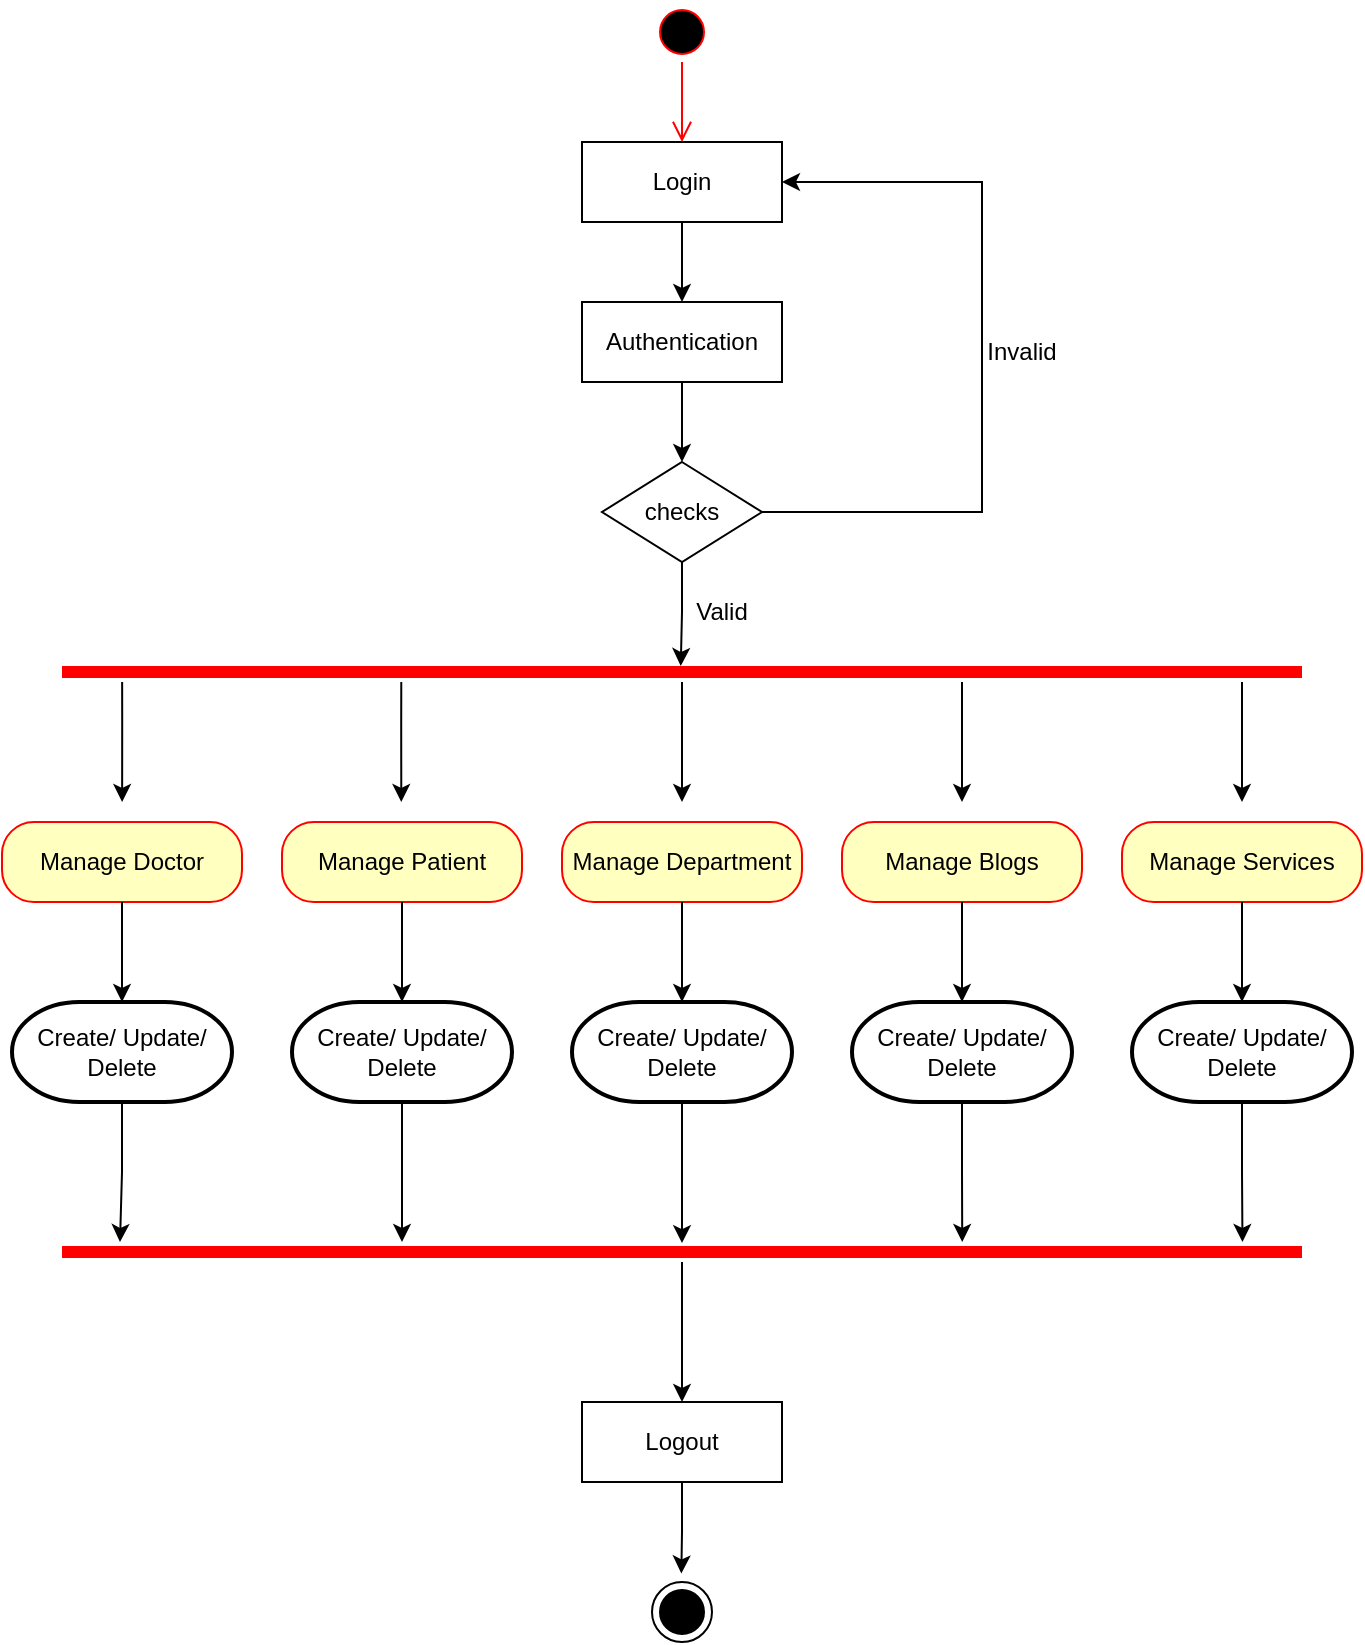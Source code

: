 <mxfile version="24.4.4" type="github">
  <diagram name="Page-1" id="VLgEyVT2TvXhYYvSyW--">
    <mxGraphModel dx="1588" dy="716" grid="1" gridSize="10" guides="1" tooltips="1" connect="1" arrows="1" fold="1" page="1" pageScale="1" pageWidth="850" pageHeight="1100" math="0" shadow="0">
      <root>
        <mxCell id="0" />
        <mxCell id="1" parent="0" />
        <mxCell id="f5zsgyxaR8qaBZ8dvisj-16" style="edgeStyle=orthogonalEdgeStyle;rounded=0;orthogonalLoop=1;jettySize=auto;html=1;entryX=0.5;entryY=0;entryDx=0;entryDy=0;" edge="1" parent="1" source="f5zsgyxaR8qaBZ8dvisj-1" target="f5zsgyxaR8qaBZ8dvisj-5">
          <mxGeometry relative="1" as="geometry" />
        </mxCell>
        <mxCell id="f5zsgyxaR8qaBZ8dvisj-1" value="Login" style="rounded=0;whiteSpace=wrap;html=1;" vertex="1" parent="1">
          <mxGeometry x="350" y="90" width="100" height="40" as="geometry" />
        </mxCell>
        <mxCell id="f5zsgyxaR8qaBZ8dvisj-3" value="" style="ellipse;html=1;shape=startState;fillColor=#000000;strokeColor=#ff0000;" vertex="1" parent="1">
          <mxGeometry x="385" y="20" width="30" height="30" as="geometry" />
        </mxCell>
        <mxCell id="f5zsgyxaR8qaBZ8dvisj-4" value="" style="edgeStyle=orthogonalEdgeStyle;html=1;verticalAlign=bottom;endArrow=open;endSize=8;strokeColor=#ff0000;rounded=0;" edge="1" source="f5zsgyxaR8qaBZ8dvisj-3" parent="1">
          <mxGeometry relative="1" as="geometry">
            <mxPoint x="400" y="90" as="targetPoint" />
          </mxGeometry>
        </mxCell>
        <mxCell id="f5zsgyxaR8qaBZ8dvisj-17" style="edgeStyle=orthogonalEdgeStyle;rounded=0;orthogonalLoop=1;jettySize=auto;html=1;entryX=0.5;entryY=0;entryDx=0;entryDy=0;" edge="1" parent="1" source="f5zsgyxaR8qaBZ8dvisj-5" target="f5zsgyxaR8qaBZ8dvisj-6">
          <mxGeometry relative="1" as="geometry" />
        </mxCell>
        <mxCell id="f5zsgyxaR8qaBZ8dvisj-5" value="Authentication" style="rounded=0;whiteSpace=wrap;html=1;" vertex="1" parent="1">
          <mxGeometry x="350" y="170" width="100" height="40" as="geometry" />
        </mxCell>
        <mxCell id="f5zsgyxaR8qaBZ8dvisj-18" style="edgeStyle=orthogonalEdgeStyle;rounded=0;orthogonalLoop=1;jettySize=auto;html=1;entryX=1;entryY=0.5;entryDx=0;entryDy=0;" edge="1" parent="1" source="f5zsgyxaR8qaBZ8dvisj-6" target="f5zsgyxaR8qaBZ8dvisj-1">
          <mxGeometry relative="1" as="geometry">
            <Array as="points">
              <mxPoint x="550" y="275" />
              <mxPoint x="550" y="110" />
            </Array>
          </mxGeometry>
        </mxCell>
        <mxCell id="f5zsgyxaR8qaBZ8dvisj-6" value="checks" style="rhombus;whiteSpace=wrap;html=1;" vertex="1" parent="1">
          <mxGeometry x="360" y="250" width="80" height="50" as="geometry" />
        </mxCell>
        <mxCell id="f5zsgyxaR8qaBZ8dvisj-7" value="Manage Patient" style="rounded=1;whiteSpace=wrap;html=1;arcSize=40;fontColor=#000000;fillColor=#ffffc0;strokeColor=#ff0000;" vertex="1" parent="1">
          <mxGeometry x="200" y="430" width="120" height="40" as="geometry" />
        </mxCell>
        <mxCell id="f5zsgyxaR8qaBZ8dvisj-9" value="Manage Department" style="rounded=1;whiteSpace=wrap;html=1;arcSize=40;fontColor=#000000;fillColor=#ffffc0;strokeColor=#ff0000;" vertex="1" parent="1">
          <mxGeometry x="340" y="430" width="120" height="40" as="geometry" />
        </mxCell>
        <mxCell id="f5zsgyxaR8qaBZ8dvisj-13" value="Manage Blogs" style="rounded=1;whiteSpace=wrap;html=1;arcSize=40;fontColor=#000000;fillColor=#ffffc0;strokeColor=#ff0000;" vertex="1" parent="1">
          <mxGeometry x="480" y="430" width="120" height="40" as="geometry" />
        </mxCell>
        <mxCell id="f5zsgyxaR8qaBZ8dvisj-20" style="edgeStyle=orthogonalEdgeStyle;rounded=0;orthogonalLoop=1;jettySize=auto;html=1;" edge="1" parent="1" source="f5zsgyxaR8qaBZ8dvisj-14">
          <mxGeometry relative="1" as="geometry">
            <mxPoint x="400" y="420" as="targetPoint" />
          </mxGeometry>
        </mxCell>
        <mxCell id="f5zsgyxaR8qaBZ8dvisj-14" value="" style="shape=line;html=1;strokeWidth=6;strokeColor=#ff0000;" vertex="1" parent="1">
          <mxGeometry x="90" y="350" width="620" height="10" as="geometry" />
        </mxCell>
        <mxCell id="f5zsgyxaR8qaBZ8dvisj-21" style="edgeStyle=orthogonalEdgeStyle;rounded=0;orthogonalLoop=1;jettySize=auto;html=1;" edge="1" parent="1">
          <mxGeometry relative="1" as="geometry">
            <mxPoint x="540" y="420" as="targetPoint" />
            <mxPoint x="540" y="360" as="sourcePoint" />
            <Array as="points">
              <mxPoint x="540" y="380" />
              <mxPoint x="540" y="380" />
            </Array>
          </mxGeometry>
        </mxCell>
        <mxCell id="f5zsgyxaR8qaBZ8dvisj-22" style="edgeStyle=orthogonalEdgeStyle;rounded=0;orthogonalLoop=1;jettySize=auto;html=1;" edge="1" parent="1">
          <mxGeometry relative="1" as="geometry">
            <mxPoint x="259.64" y="420" as="targetPoint" />
            <mxPoint x="259.64" y="360" as="sourcePoint" />
            <Array as="points">
              <mxPoint x="259.64" y="380" />
              <mxPoint x="259.64" y="380" />
            </Array>
          </mxGeometry>
        </mxCell>
        <mxCell id="f5zsgyxaR8qaBZ8dvisj-23" style="edgeStyle=orthogonalEdgeStyle;rounded=0;orthogonalLoop=1;jettySize=auto;html=1;" edge="1" parent="1">
          <mxGeometry relative="1" as="geometry">
            <mxPoint x="680" y="420" as="targetPoint" />
            <mxPoint x="680" y="360" as="sourcePoint" />
            <Array as="points">
              <mxPoint x="680" y="380" />
              <mxPoint x="680" y="380" />
            </Array>
          </mxGeometry>
        </mxCell>
        <mxCell id="f5zsgyxaR8qaBZ8dvisj-24" style="edgeStyle=orthogonalEdgeStyle;rounded=0;orthogonalLoop=1;jettySize=auto;html=1;" edge="1" parent="1">
          <mxGeometry relative="1" as="geometry">
            <mxPoint x="120.07" y="420" as="targetPoint" />
            <mxPoint x="120.07" y="360" as="sourcePoint" />
            <Array as="points">
              <mxPoint x="120.07" y="380" />
              <mxPoint x="120.07" y="380" />
            </Array>
          </mxGeometry>
        </mxCell>
        <mxCell id="f5zsgyxaR8qaBZ8dvisj-25" value="Manage Services" style="rounded=1;whiteSpace=wrap;html=1;arcSize=40;fontColor=#000000;fillColor=#ffffc0;strokeColor=#ff0000;" vertex="1" parent="1">
          <mxGeometry x="620" y="430" width="120" height="40" as="geometry" />
        </mxCell>
        <mxCell id="f5zsgyxaR8qaBZ8dvisj-26" value="Manage Doctor" style="rounded=1;whiteSpace=wrap;html=1;arcSize=40;fontColor=#000000;fillColor=#ffffc0;strokeColor=#ff0000;" vertex="1" parent="1">
          <mxGeometry x="60" y="430" width="120" height="40" as="geometry" />
        </mxCell>
        <mxCell id="f5zsgyxaR8qaBZ8dvisj-27" value="Create/ Update/ Delete" style="strokeWidth=2;html=1;shape=mxgraph.flowchart.terminator;whiteSpace=wrap;" vertex="1" parent="1">
          <mxGeometry x="65" y="520" width="110" height="50" as="geometry" />
        </mxCell>
        <mxCell id="f5zsgyxaR8qaBZ8dvisj-28" value="Create/ Update/ Delete" style="strokeWidth=2;html=1;shape=mxgraph.flowchart.terminator;whiteSpace=wrap;" vertex="1" parent="1">
          <mxGeometry x="205" y="520" width="110" height="50" as="geometry" />
        </mxCell>
        <mxCell id="f5zsgyxaR8qaBZ8dvisj-29" value="Create/ Update/ Delete" style="strokeWidth=2;html=1;shape=mxgraph.flowchart.terminator;whiteSpace=wrap;" vertex="1" parent="1">
          <mxGeometry x="345" y="520" width="110" height="50" as="geometry" />
        </mxCell>
        <mxCell id="f5zsgyxaR8qaBZ8dvisj-30" value="Create/ Update/ Delete" style="strokeWidth=2;html=1;shape=mxgraph.flowchart.terminator;whiteSpace=wrap;" vertex="1" parent="1">
          <mxGeometry x="485" y="520" width="110" height="50" as="geometry" />
        </mxCell>
        <mxCell id="f5zsgyxaR8qaBZ8dvisj-31" value="Create/ Update/ Delete" style="strokeWidth=2;html=1;shape=mxgraph.flowchart.terminator;whiteSpace=wrap;" vertex="1" parent="1">
          <mxGeometry x="625" y="520" width="110" height="50" as="geometry" />
        </mxCell>
        <mxCell id="f5zsgyxaR8qaBZ8dvisj-32" style="edgeStyle=orthogonalEdgeStyle;rounded=0;orthogonalLoop=1;jettySize=auto;html=1;entryX=0.5;entryY=0;entryDx=0;entryDy=0;entryPerimeter=0;" edge="1" parent="1" source="f5zsgyxaR8qaBZ8dvisj-26" target="f5zsgyxaR8qaBZ8dvisj-27">
          <mxGeometry relative="1" as="geometry" />
        </mxCell>
        <mxCell id="f5zsgyxaR8qaBZ8dvisj-33" style="edgeStyle=orthogonalEdgeStyle;rounded=0;orthogonalLoop=1;jettySize=auto;html=1;entryX=0.5;entryY=0;entryDx=0;entryDy=0;entryPerimeter=0;" edge="1" parent="1" source="f5zsgyxaR8qaBZ8dvisj-7" target="f5zsgyxaR8qaBZ8dvisj-28">
          <mxGeometry relative="1" as="geometry" />
        </mxCell>
        <mxCell id="f5zsgyxaR8qaBZ8dvisj-34" style="edgeStyle=orthogonalEdgeStyle;rounded=0;orthogonalLoop=1;jettySize=auto;html=1;entryX=0.5;entryY=0;entryDx=0;entryDy=0;entryPerimeter=0;" edge="1" parent="1" source="f5zsgyxaR8qaBZ8dvisj-9" target="f5zsgyxaR8qaBZ8dvisj-29">
          <mxGeometry relative="1" as="geometry" />
        </mxCell>
        <mxCell id="f5zsgyxaR8qaBZ8dvisj-35" style="edgeStyle=orthogonalEdgeStyle;rounded=0;orthogonalLoop=1;jettySize=auto;html=1;entryX=0.5;entryY=0;entryDx=0;entryDy=0;entryPerimeter=0;" edge="1" parent="1" source="f5zsgyxaR8qaBZ8dvisj-13" target="f5zsgyxaR8qaBZ8dvisj-30">
          <mxGeometry relative="1" as="geometry" />
        </mxCell>
        <mxCell id="f5zsgyxaR8qaBZ8dvisj-36" style="edgeStyle=orthogonalEdgeStyle;rounded=0;orthogonalLoop=1;jettySize=auto;html=1;entryX=0.5;entryY=0;entryDx=0;entryDy=0;entryPerimeter=0;" edge="1" parent="1" source="f5zsgyxaR8qaBZ8dvisj-25" target="f5zsgyxaR8qaBZ8dvisj-31">
          <mxGeometry relative="1" as="geometry" />
        </mxCell>
        <mxCell id="f5zsgyxaR8qaBZ8dvisj-37" style="edgeStyle=orthogonalEdgeStyle;rounded=0;orthogonalLoop=1;jettySize=auto;html=1;entryX=0.499;entryY=0.2;entryDx=0;entryDy=0;entryPerimeter=0;" edge="1" parent="1" source="f5zsgyxaR8qaBZ8dvisj-6" target="f5zsgyxaR8qaBZ8dvisj-14">
          <mxGeometry relative="1" as="geometry" />
        </mxCell>
        <mxCell id="f5zsgyxaR8qaBZ8dvisj-38" value="Valid" style="text;html=1;align=center;verticalAlign=middle;whiteSpace=wrap;rounded=0;" vertex="1" parent="1">
          <mxGeometry x="390" y="310" width="60" height="30" as="geometry" />
        </mxCell>
        <mxCell id="f5zsgyxaR8qaBZ8dvisj-39" value="Invalid" style="text;html=1;align=center;verticalAlign=middle;whiteSpace=wrap;rounded=0;" vertex="1" parent="1">
          <mxGeometry x="540" y="180" width="60" height="30" as="geometry" />
        </mxCell>
        <mxCell id="f5zsgyxaR8qaBZ8dvisj-47" style="edgeStyle=orthogonalEdgeStyle;rounded=0;orthogonalLoop=1;jettySize=auto;html=1;entryX=0.5;entryY=0;entryDx=0;entryDy=0;" edge="1" parent="1" source="f5zsgyxaR8qaBZ8dvisj-40" target="f5zsgyxaR8qaBZ8dvisj-46">
          <mxGeometry relative="1" as="geometry" />
        </mxCell>
        <mxCell id="f5zsgyxaR8qaBZ8dvisj-40" value="" style="shape=line;html=1;strokeWidth=6;strokeColor=#ff0000;" vertex="1" parent="1">
          <mxGeometry x="90" y="640" width="620" height="10" as="geometry" />
        </mxCell>
        <mxCell id="f5zsgyxaR8qaBZ8dvisj-41" style="edgeStyle=orthogonalEdgeStyle;rounded=0;orthogonalLoop=1;jettySize=auto;html=1;" edge="1" parent="1" source="f5zsgyxaR8qaBZ8dvisj-27">
          <mxGeometry relative="1" as="geometry">
            <mxPoint x="119" y="640" as="targetPoint" />
          </mxGeometry>
        </mxCell>
        <mxCell id="f5zsgyxaR8qaBZ8dvisj-42" style="edgeStyle=orthogonalEdgeStyle;rounded=0;orthogonalLoop=1;jettySize=auto;html=1;" edge="1" parent="1" source="f5zsgyxaR8qaBZ8dvisj-28">
          <mxGeometry relative="1" as="geometry">
            <mxPoint x="260" y="640" as="targetPoint" />
          </mxGeometry>
        </mxCell>
        <mxCell id="f5zsgyxaR8qaBZ8dvisj-43" style="edgeStyle=orthogonalEdgeStyle;rounded=0;orthogonalLoop=1;jettySize=auto;html=1;entryX=0.5;entryY=0.056;entryDx=0;entryDy=0;entryPerimeter=0;" edge="1" parent="1" source="f5zsgyxaR8qaBZ8dvisj-29" target="f5zsgyxaR8qaBZ8dvisj-40">
          <mxGeometry relative="1" as="geometry" />
        </mxCell>
        <mxCell id="f5zsgyxaR8qaBZ8dvisj-44" style="edgeStyle=orthogonalEdgeStyle;rounded=0;orthogonalLoop=1;jettySize=auto;html=1;entryX=0.726;entryY=0;entryDx=0;entryDy=0;entryPerimeter=0;" edge="1" parent="1" source="f5zsgyxaR8qaBZ8dvisj-30" target="f5zsgyxaR8qaBZ8dvisj-40">
          <mxGeometry relative="1" as="geometry" />
        </mxCell>
        <mxCell id="f5zsgyxaR8qaBZ8dvisj-45" style="edgeStyle=orthogonalEdgeStyle;rounded=0;orthogonalLoop=1;jettySize=auto;html=1;entryX=0.952;entryY=0;entryDx=0;entryDy=0;entryPerimeter=0;" edge="1" parent="1" source="f5zsgyxaR8qaBZ8dvisj-31" target="f5zsgyxaR8qaBZ8dvisj-40">
          <mxGeometry relative="1" as="geometry" />
        </mxCell>
        <mxCell id="f5zsgyxaR8qaBZ8dvisj-46" value="Logout" style="rounded=0;whiteSpace=wrap;html=1;" vertex="1" parent="1">
          <mxGeometry x="350" y="720" width="100" height="40" as="geometry" />
        </mxCell>
        <mxCell id="f5zsgyxaR8qaBZ8dvisj-48" value="" style="ellipse;html=1;shape=endState;fillColor=strokeColor;" vertex="1" parent="1">
          <mxGeometry x="385" y="810" width="30" height="30" as="geometry" />
        </mxCell>
        <mxCell id="f5zsgyxaR8qaBZ8dvisj-49" style="edgeStyle=orthogonalEdgeStyle;rounded=0;orthogonalLoop=1;jettySize=auto;html=1;entryX=0.489;entryY=-0.142;entryDx=0;entryDy=0;entryPerimeter=0;" edge="1" parent="1" source="f5zsgyxaR8qaBZ8dvisj-46" target="f5zsgyxaR8qaBZ8dvisj-48">
          <mxGeometry relative="1" as="geometry" />
        </mxCell>
      </root>
    </mxGraphModel>
  </diagram>
</mxfile>
